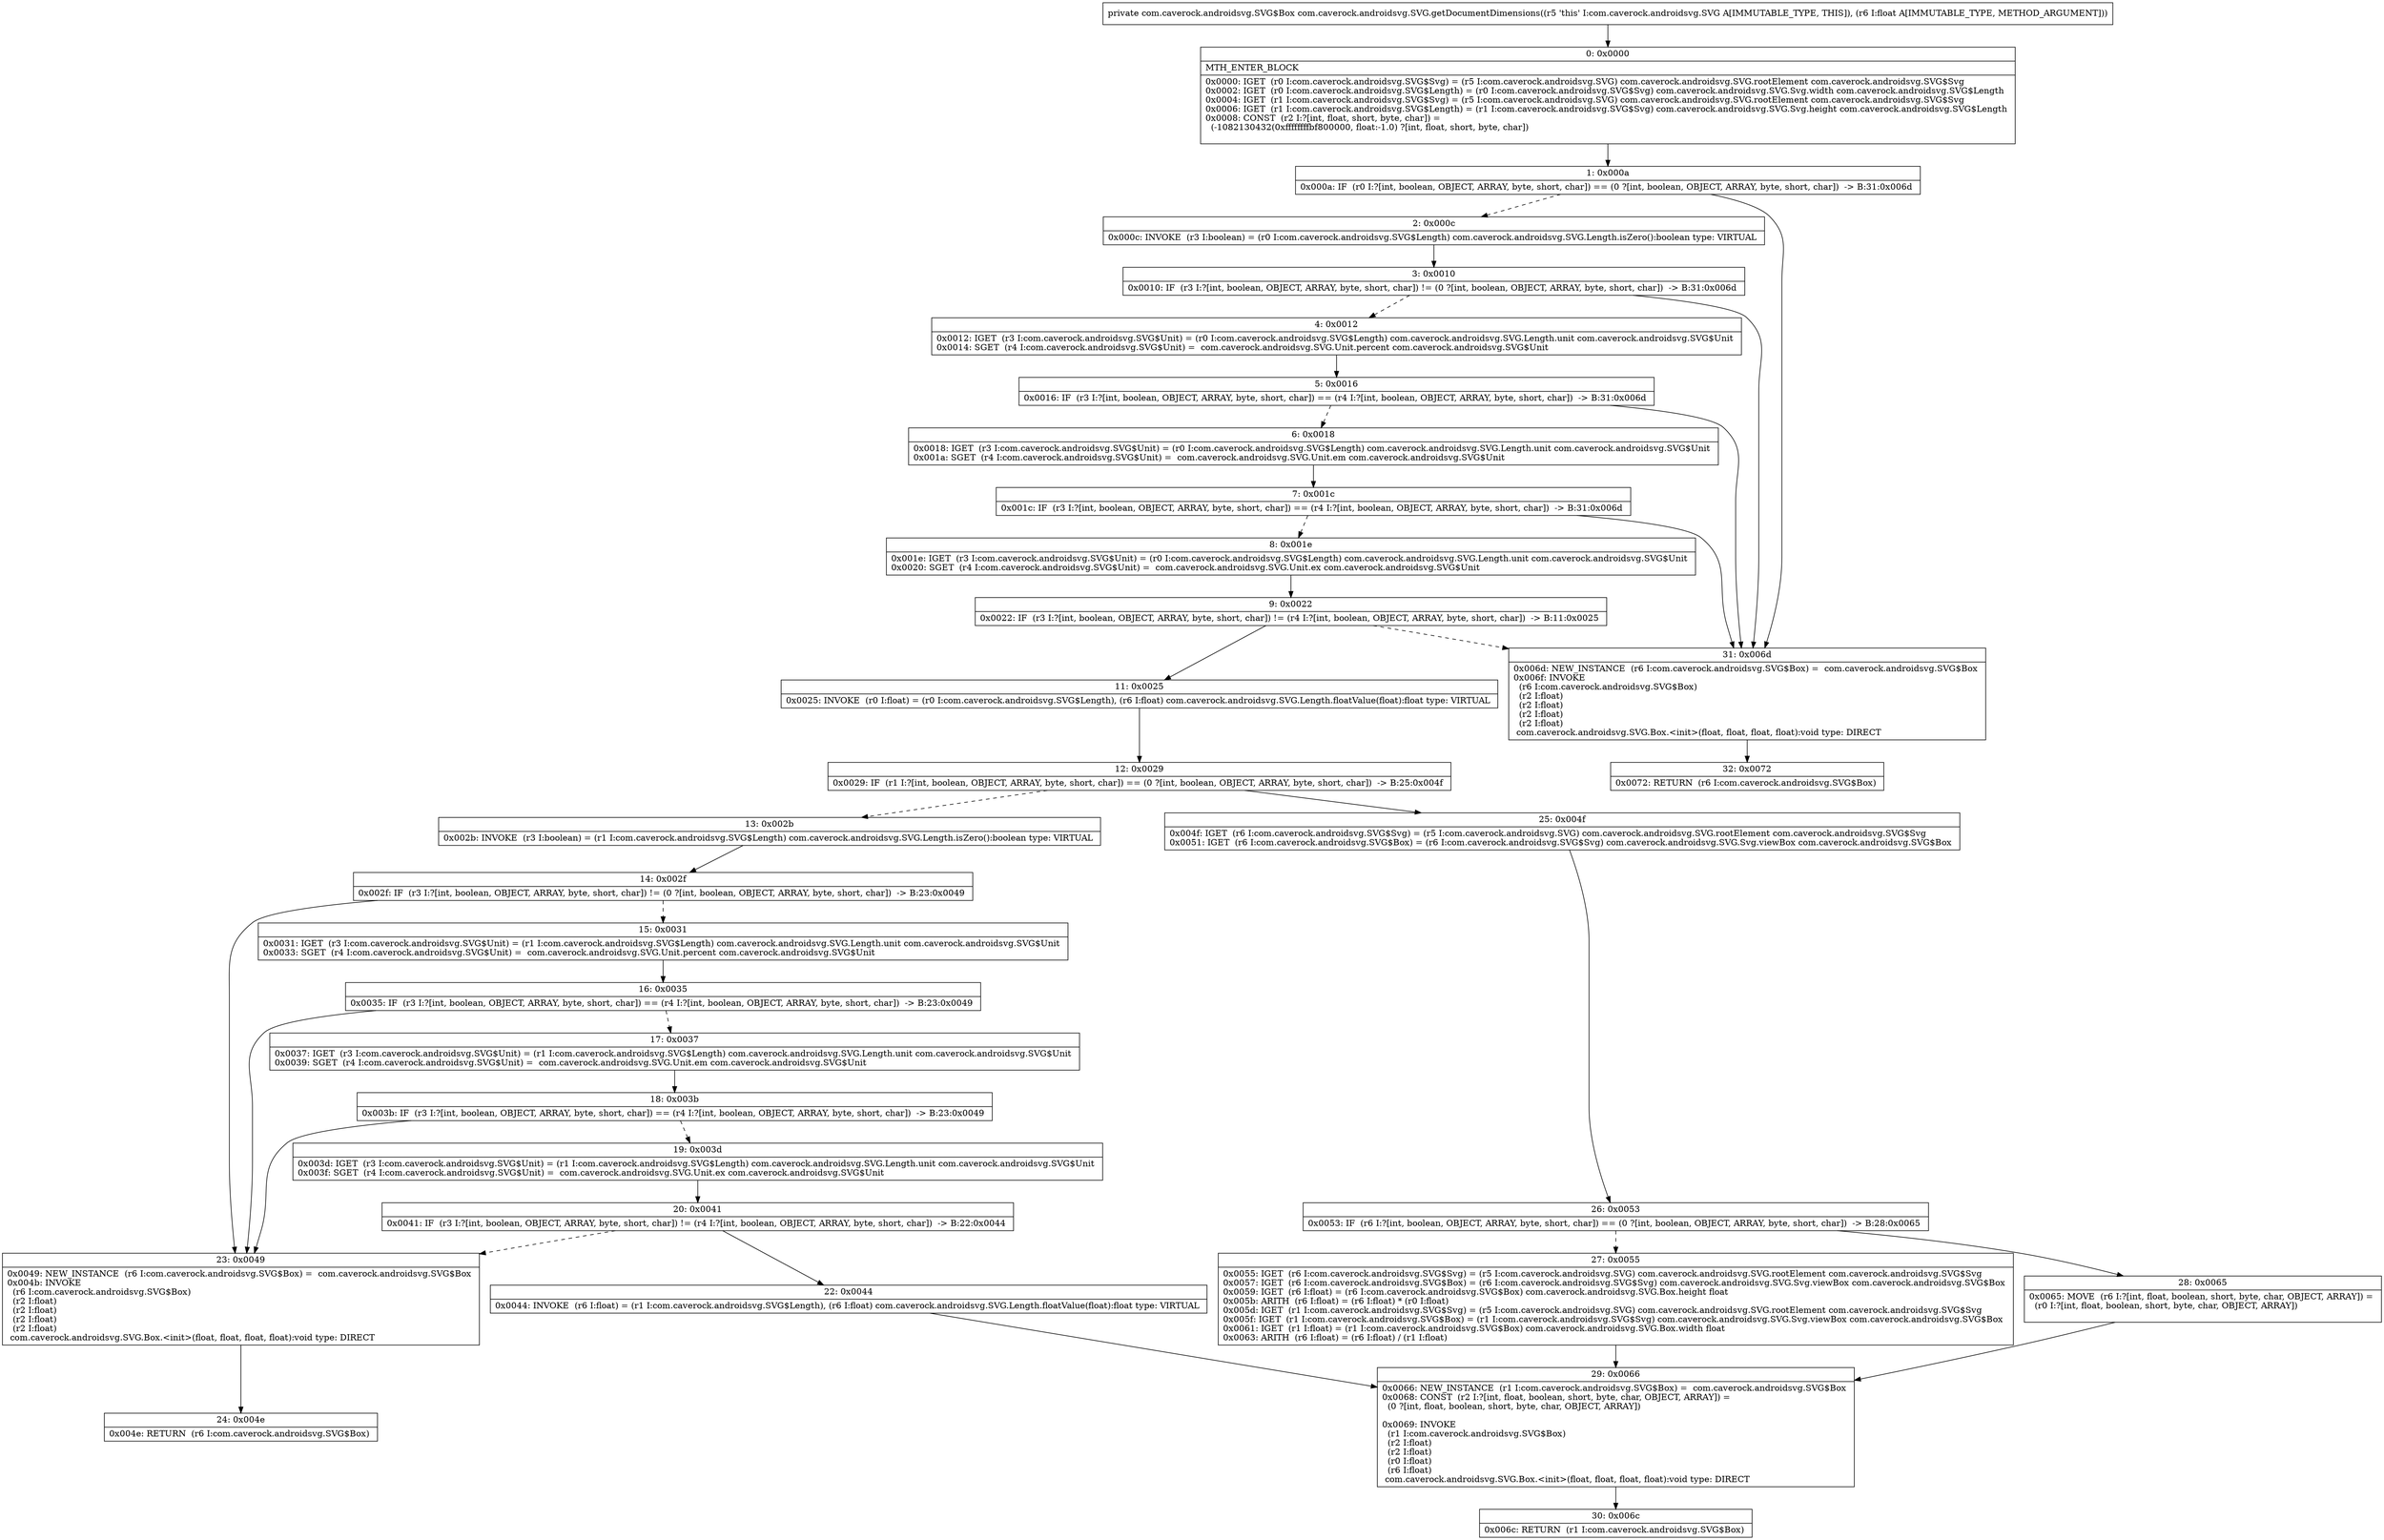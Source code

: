 digraph "CFG forcom.caverock.androidsvg.SVG.getDocumentDimensions(F)Lcom\/caverock\/androidsvg\/SVG$Box;" {
Node_0 [shape=record,label="{0\:\ 0x0000|MTH_ENTER_BLOCK\l|0x0000: IGET  (r0 I:com.caverock.androidsvg.SVG$Svg) = (r5 I:com.caverock.androidsvg.SVG) com.caverock.androidsvg.SVG.rootElement com.caverock.androidsvg.SVG$Svg \l0x0002: IGET  (r0 I:com.caverock.androidsvg.SVG$Length) = (r0 I:com.caverock.androidsvg.SVG$Svg) com.caverock.androidsvg.SVG.Svg.width com.caverock.androidsvg.SVG$Length \l0x0004: IGET  (r1 I:com.caverock.androidsvg.SVG$Svg) = (r5 I:com.caverock.androidsvg.SVG) com.caverock.androidsvg.SVG.rootElement com.caverock.androidsvg.SVG$Svg \l0x0006: IGET  (r1 I:com.caverock.androidsvg.SVG$Length) = (r1 I:com.caverock.androidsvg.SVG$Svg) com.caverock.androidsvg.SVG.Svg.height com.caverock.androidsvg.SVG$Length \l0x0008: CONST  (r2 I:?[int, float, short, byte, char]) = \l  (\-1082130432(0xffffffffbf800000, float:\-1.0) ?[int, float, short, byte, char])\l \l}"];
Node_1 [shape=record,label="{1\:\ 0x000a|0x000a: IF  (r0 I:?[int, boolean, OBJECT, ARRAY, byte, short, char]) == (0 ?[int, boolean, OBJECT, ARRAY, byte, short, char])  \-\> B:31:0x006d \l}"];
Node_2 [shape=record,label="{2\:\ 0x000c|0x000c: INVOKE  (r3 I:boolean) = (r0 I:com.caverock.androidsvg.SVG$Length) com.caverock.androidsvg.SVG.Length.isZero():boolean type: VIRTUAL \l}"];
Node_3 [shape=record,label="{3\:\ 0x0010|0x0010: IF  (r3 I:?[int, boolean, OBJECT, ARRAY, byte, short, char]) != (0 ?[int, boolean, OBJECT, ARRAY, byte, short, char])  \-\> B:31:0x006d \l}"];
Node_4 [shape=record,label="{4\:\ 0x0012|0x0012: IGET  (r3 I:com.caverock.androidsvg.SVG$Unit) = (r0 I:com.caverock.androidsvg.SVG$Length) com.caverock.androidsvg.SVG.Length.unit com.caverock.androidsvg.SVG$Unit \l0x0014: SGET  (r4 I:com.caverock.androidsvg.SVG$Unit) =  com.caverock.androidsvg.SVG.Unit.percent com.caverock.androidsvg.SVG$Unit \l}"];
Node_5 [shape=record,label="{5\:\ 0x0016|0x0016: IF  (r3 I:?[int, boolean, OBJECT, ARRAY, byte, short, char]) == (r4 I:?[int, boolean, OBJECT, ARRAY, byte, short, char])  \-\> B:31:0x006d \l}"];
Node_6 [shape=record,label="{6\:\ 0x0018|0x0018: IGET  (r3 I:com.caverock.androidsvg.SVG$Unit) = (r0 I:com.caverock.androidsvg.SVG$Length) com.caverock.androidsvg.SVG.Length.unit com.caverock.androidsvg.SVG$Unit \l0x001a: SGET  (r4 I:com.caverock.androidsvg.SVG$Unit) =  com.caverock.androidsvg.SVG.Unit.em com.caverock.androidsvg.SVG$Unit \l}"];
Node_7 [shape=record,label="{7\:\ 0x001c|0x001c: IF  (r3 I:?[int, boolean, OBJECT, ARRAY, byte, short, char]) == (r4 I:?[int, boolean, OBJECT, ARRAY, byte, short, char])  \-\> B:31:0x006d \l}"];
Node_8 [shape=record,label="{8\:\ 0x001e|0x001e: IGET  (r3 I:com.caverock.androidsvg.SVG$Unit) = (r0 I:com.caverock.androidsvg.SVG$Length) com.caverock.androidsvg.SVG.Length.unit com.caverock.androidsvg.SVG$Unit \l0x0020: SGET  (r4 I:com.caverock.androidsvg.SVG$Unit) =  com.caverock.androidsvg.SVG.Unit.ex com.caverock.androidsvg.SVG$Unit \l}"];
Node_9 [shape=record,label="{9\:\ 0x0022|0x0022: IF  (r3 I:?[int, boolean, OBJECT, ARRAY, byte, short, char]) != (r4 I:?[int, boolean, OBJECT, ARRAY, byte, short, char])  \-\> B:11:0x0025 \l}"];
Node_11 [shape=record,label="{11\:\ 0x0025|0x0025: INVOKE  (r0 I:float) = (r0 I:com.caverock.androidsvg.SVG$Length), (r6 I:float) com.caverock.androidsvg.SVG.Length.floatValue(float):float type: VIRTUAL \l}"];
Node_12 [shape=record,label="{12\:\ 0x0029|0x0029: IF  (r1 I:?[int, boolean, OBJECT, ARRAY, byte, short, char]) == (0 ?[int, boolean, OBJECT, ARRAY, byte, short, char])  \-\> B:25:0x004f \l}"];
Node_13 [shape=record,label="{13\:\ 0x002b|0x002b: INVOKE  (r3 I:boolean) = (r1 I:com.caverock.androidsvg.SVG$Length) com.caverock.androidsvg.SVG.Length.isZero():boolean type: VIRTUAL \l}"];
Node_14 [shape=record,label="{14\:\ 0x002f|0x002f: IF  (r3 I:?[int, boolean, OBJECT, ARRAY, byte, short, char]) != (0 ?[int, boolean, OBJECT, ARRAY, byte, short, char])  \-\> B:23:0x0049 \l}"];
Node_15 [shape=record,label="{15\:\ 0x0031|0x0031: IGET  (r3 I:com.caverock.androidsvg.SVG$Unit) = (r1 I:com.caverock.androidsvg.SVG$Length) com.caverock.androidsvg.SVG.Length.unit com.caverock.androidsvg.SVG$Unit \l0x0033: SGET  (r4 I:com.caverock.androidsvg.SVG$Unit) =  com.caverock.androidsvg.SVG.Unit.percent com.caverock.androidsvg.SVG$Unit \l}"];
Node_16 [shape=record,label="{16\:\ 0x0035|0x0035: IF  (r3 I:?[int, boolean, OBJECT, ARRAY, byte, short, char]) == (r4 I:?[int, boolean, OBJECT, ARRAY, byte, short, char])  \-\> B:23:0x0049 \l}"];
Node_17 [shape=record,label="{17\:\ 0x0037|0x0037: IGET  (r3 I:com.caverock.androidsvg.SVG$Unit) = (r1 I:com.caverock.androidsvg.SVG$Length) com.caverock.androidsvg.SVG.Length.unit com.caverock.androidsvg.SVG$Unit \l0x0039: SGET  (r4 I:com.caverock.androidsvg.SVG$Unit) =  com.caverock.androidsvg.SVG.Unit.em com.caverock.androidsvg.SVG$Unit \l}"];
Node_18 [shape=record,label="{18\:\ 0x003b|0x003b: IF  (r3 I:?[int, boolean, OBJECT, ARRAY, byte, short, char]) == (r4 I:?[int, boolean, OBJECT, ARRAY, byte, short, char])  \-\> B:23:0x0049 \l}"];
Node_19 [shape=record,label="{19\:\ 0x003d|0x003d: IGET  (r3 I:com.caverock.androidsvg.SVG$Unit) = (r1 I:com.caverock.androidsvg.SVG$Length) com.caverock.androidsvg.SVG.Length.unit com.caverock.androidsvg.SVG$Unit \l0x003f: SGET  (r4 I:com.caverock.androidsvg.SVG$Unit) =  com.caverock.androidsvg.SVG.Unit.ex com.caverock.androidsvg.SVG$Unit \l}"];
Node_20 [shape=record,label="{20\:\ 0x0041|0x0041: IF  (r3 I:?[int, boolean, OBJECT, ARRAY, byte, short, char]) != (r4 I:?[int, boolean, OBJECT, ARRAY, byte, short, char])  \-\> B:22:0x0044 \l}"];
Node_22 [shape=record,label="{22\:\ 0x0044|0x0044: INVOKE  (r6 I:float) = (r1 I:com.caverock.androidsvg.SVG$Length), (r6 I:float) com.caverock.androidsvg.SVG.Length.floatValue(float):float type: VIRTUAL \l}"];
Node_23 [shape=record,label="{23\:\ 0x0049|0x0049: NEW_INSTANCE  (r6 I:com.caverock.androidsvg.SVG$Box) =  com.caverock.androidsvg.SVG$Box \l0x004b: INVOKE  \l  (r6 I:com.caverock.androidsvg.SVG$Box)\l  (r2 I:float)\l  (r2 I:float)\l  (r2 I:float)\l  (r2 I:float)\l com.caverock.androidsvg.SVG.Box.\<init\>(float, float, float, float):void type: DIRECT \l}"];
Node_24 [shape=record,label="{24\:\ 0x004e|0x004e: RETURN  (r6 I:com.caverock.androidsvg.SVG$Box) \l}"];
Node_25 [shape=record,label="{25\:\ 0x004f|0x004f: IGET  (r6 I:com.caverock.androidsvg.SVG$Svg) = (r5 I:com.caverock.androidsvg.SVG) com.caverock.androidsvg.SVG.rootElement com.caverock.androidsvg.SVG$Svg \l0x0051: IGET  (r6 I:com.caverock.androidsvg.SVG$Box) = (r6 I:com.caverock.androidsvg.SVG$Svg) com.caverock.androidsvg.SVG.Svg.viewBox com.caverock.androidsvg.SVG$Box \l}"];
Node_26 [shape=record,label="{26\:\ 0x0053|0x0053: IF  (r6 I:?[int, boolean, OBJECT, ARRAY, byte, short, char]) == (0 ?[int, boolean, OBJECT, ARRAY, byte, short, char])  \-\> B:28:0x0065 \l}"];
Node_27 [shape=record,label="{27\:\ 0x0055|0x0055: IGET  (r6 I:com.caverock.androidsvg.SVG$Svg) = (r5 I:com.caverock.androidsvg.SVG) com.caverock.androidsvg.SVG.rootElement com.caverock.androidsvg.SVG$Svg \l0x0057: IGET  (r6 I:com.caverock.androidsvg.SVG$Box) = (r6 I:com.caverock.androidsvg.SVG$Svg) com.caverock.androidsvg.SVG.Svg.viewBox com.caverock.androidsvg.SVG$Box \l0x0059: IGET  (r6 I:float) = (r6 I:com.caverock.androidsvg.SVG$Box) com.caverock.androidsvg.SVG.Box.height float \l0x005b: ARITH  (r6 I:float) = (r6 I:float) * (r0 I:float) \l0x005d: IGET  (r1 I:com.caverock.androidsvg.SVG$Svg) = (r5 I:com.caverock.androidsvg.SVG) com.caverock.androidsvg.SVG.rootElement com.caverock.androidsvg.SVG$Svg \l0x005f: IGET  (r1 I:com.caverock.androidsvg.SVG$Box) = (r1 I:com.caverock.androidsvg.SVG$Svg) com.caverock.androidsvg.SVG.Svg.viewBox com.caverock.androidsvg.SVG$Box \l0x0061: IGET  (r1 I:float) = (r1 I:com.caverock.androidsvg.SVG$Box) com.caverock.androidsvg.SVG.Box.width float \l0x0063: ARITH  (r6 I:float) = (r6 I:float) \/ (r1 I:float) \l}"];
Node_28 [shape=record,label="{28\:\ 0x0065|0x0065: MOVE  (r6 I:?[int, float, boolean, short, byte, char, OBJECT, ARRAY]) = \l  (r0 I:?[int, float, boolean, short, byte, char, OBJECT, ARRAY])\l \l}"];
Node_29 [shape=record,label="{29\:\ 0x0066|0x0066: NEW_INSTANCE  (r1 I:com.caverock.androidsvg.SVG$Box) =  com.caverock.androidsvg.SVG$Box \l0x0068: CONST  (r2 I:?[int, float, boolean, short, byte, char, OBJECT, ARRAY]) = \l  (0 ?[int, float, boolean, short, byte, char, OBJECT, ARRAY])\l \l0x0069: INVOKE  \l  (r1 I:com.caverock.androidsvg.SVG$Box)\l  (r2 I:float)\l  (r2 I:float)\l  (r0 I:float)\l  (r6 I:float)\l com.caverock.androidsvg.SVG.Box.\<init\>(float, float, float, float):void type: DIRECT \l}"];
Node_30 [shape=record,label="{30\:\ 0x006c|0x006c: RETURN  (r1 I:com.caverock.androidsvg.SVG$Box) \l}"];
Node_31 [shape=record,label="{31\:\ 0x006d|0x006d: NEW_INSTANCE  (r6 I:com.caverock.androidsvg.SVG$Box) =  com.caverock.androidsvg.SVG$Box \l0x006f: INVOKE  \l  (r6 I:com.caverock.androidsvg.SVG$Box)\l  (r2 I:float)\l  (r2 I:float)\l  (r2 I:float)\l  (r2 I:float)\l com.caverock.androidsvg.SVG.Box.\<init\>(float, float, float, float):void type: DIRECT \l}"];
Node_32 [shape=record,label="{32\:\ 0x0072|0x0072: RETURN  (r6 I:com.caverock.androidsvg.SVG$Box) \l}"];
MethodNode[shape=record,label="{private com.caverock.androidsvg.SVG$Box com.caverock.androidsvg.SVG.getDocumentDimensions((r5 'this' I:com.caverock.androidsvg.SVG A[IMMUTABLE_TYPE, THIS]), (r6 I:float A[IMMUTABLE_TYPE, METHOD_ARGUMENT])) }"];
MethodNode -> Node_0;
Node_0 -> Node_1;
Node_1 -> Node_2[style=dashed];
Node_1 -> Node_31;
Node_2 -> Node_3;
Node_3 -> Node_4[style=dashed];
Node_3 -> Node_31;
Node_4 -> Node_5;
Node_5 -> Node_6[style=dashed];
Node_5 -> Node_31;
Node_6 -> Node_7;
Node_7 -> Node_8[style=dashed];
Node_7 -> Node_31;
Node_8 -> Node_9;
Node_9 -> Node_11;
Node_9 -> Node_31[style=dashed];
Node_11 -> Node_12;
Node_12 -> Node_13[style=dashed];
Node_12 -> Node_25;
Node_13 -> Node_14;
Node_14 -> Node_15[style=dashed];
Node_14 -> Node_23;
Node_15 -> Node_16;
Node_16 -> Node_17[style=dashed];
Node_16 -> Node_23;
Node_17 -> Node_18;
Node_18 -> Node_19[style=dashed];
Node_18 -> Node_23;
Node_19 -> Node_20;
Node_20 -> Node_22;
Node_20 -> Node_23[style=dashed];
Node_22 -> Node_29;
Node_23 -> Node_24;
Node_25 -> Node_26;
Node_26 -> Node_27[style=dashed];
Node_26 -> Node_28;
Node_27 -> Node_29;
Node_28 -> Node_29;
Node_29 -> Node_30;
Node_31 -> Node_32;
}

